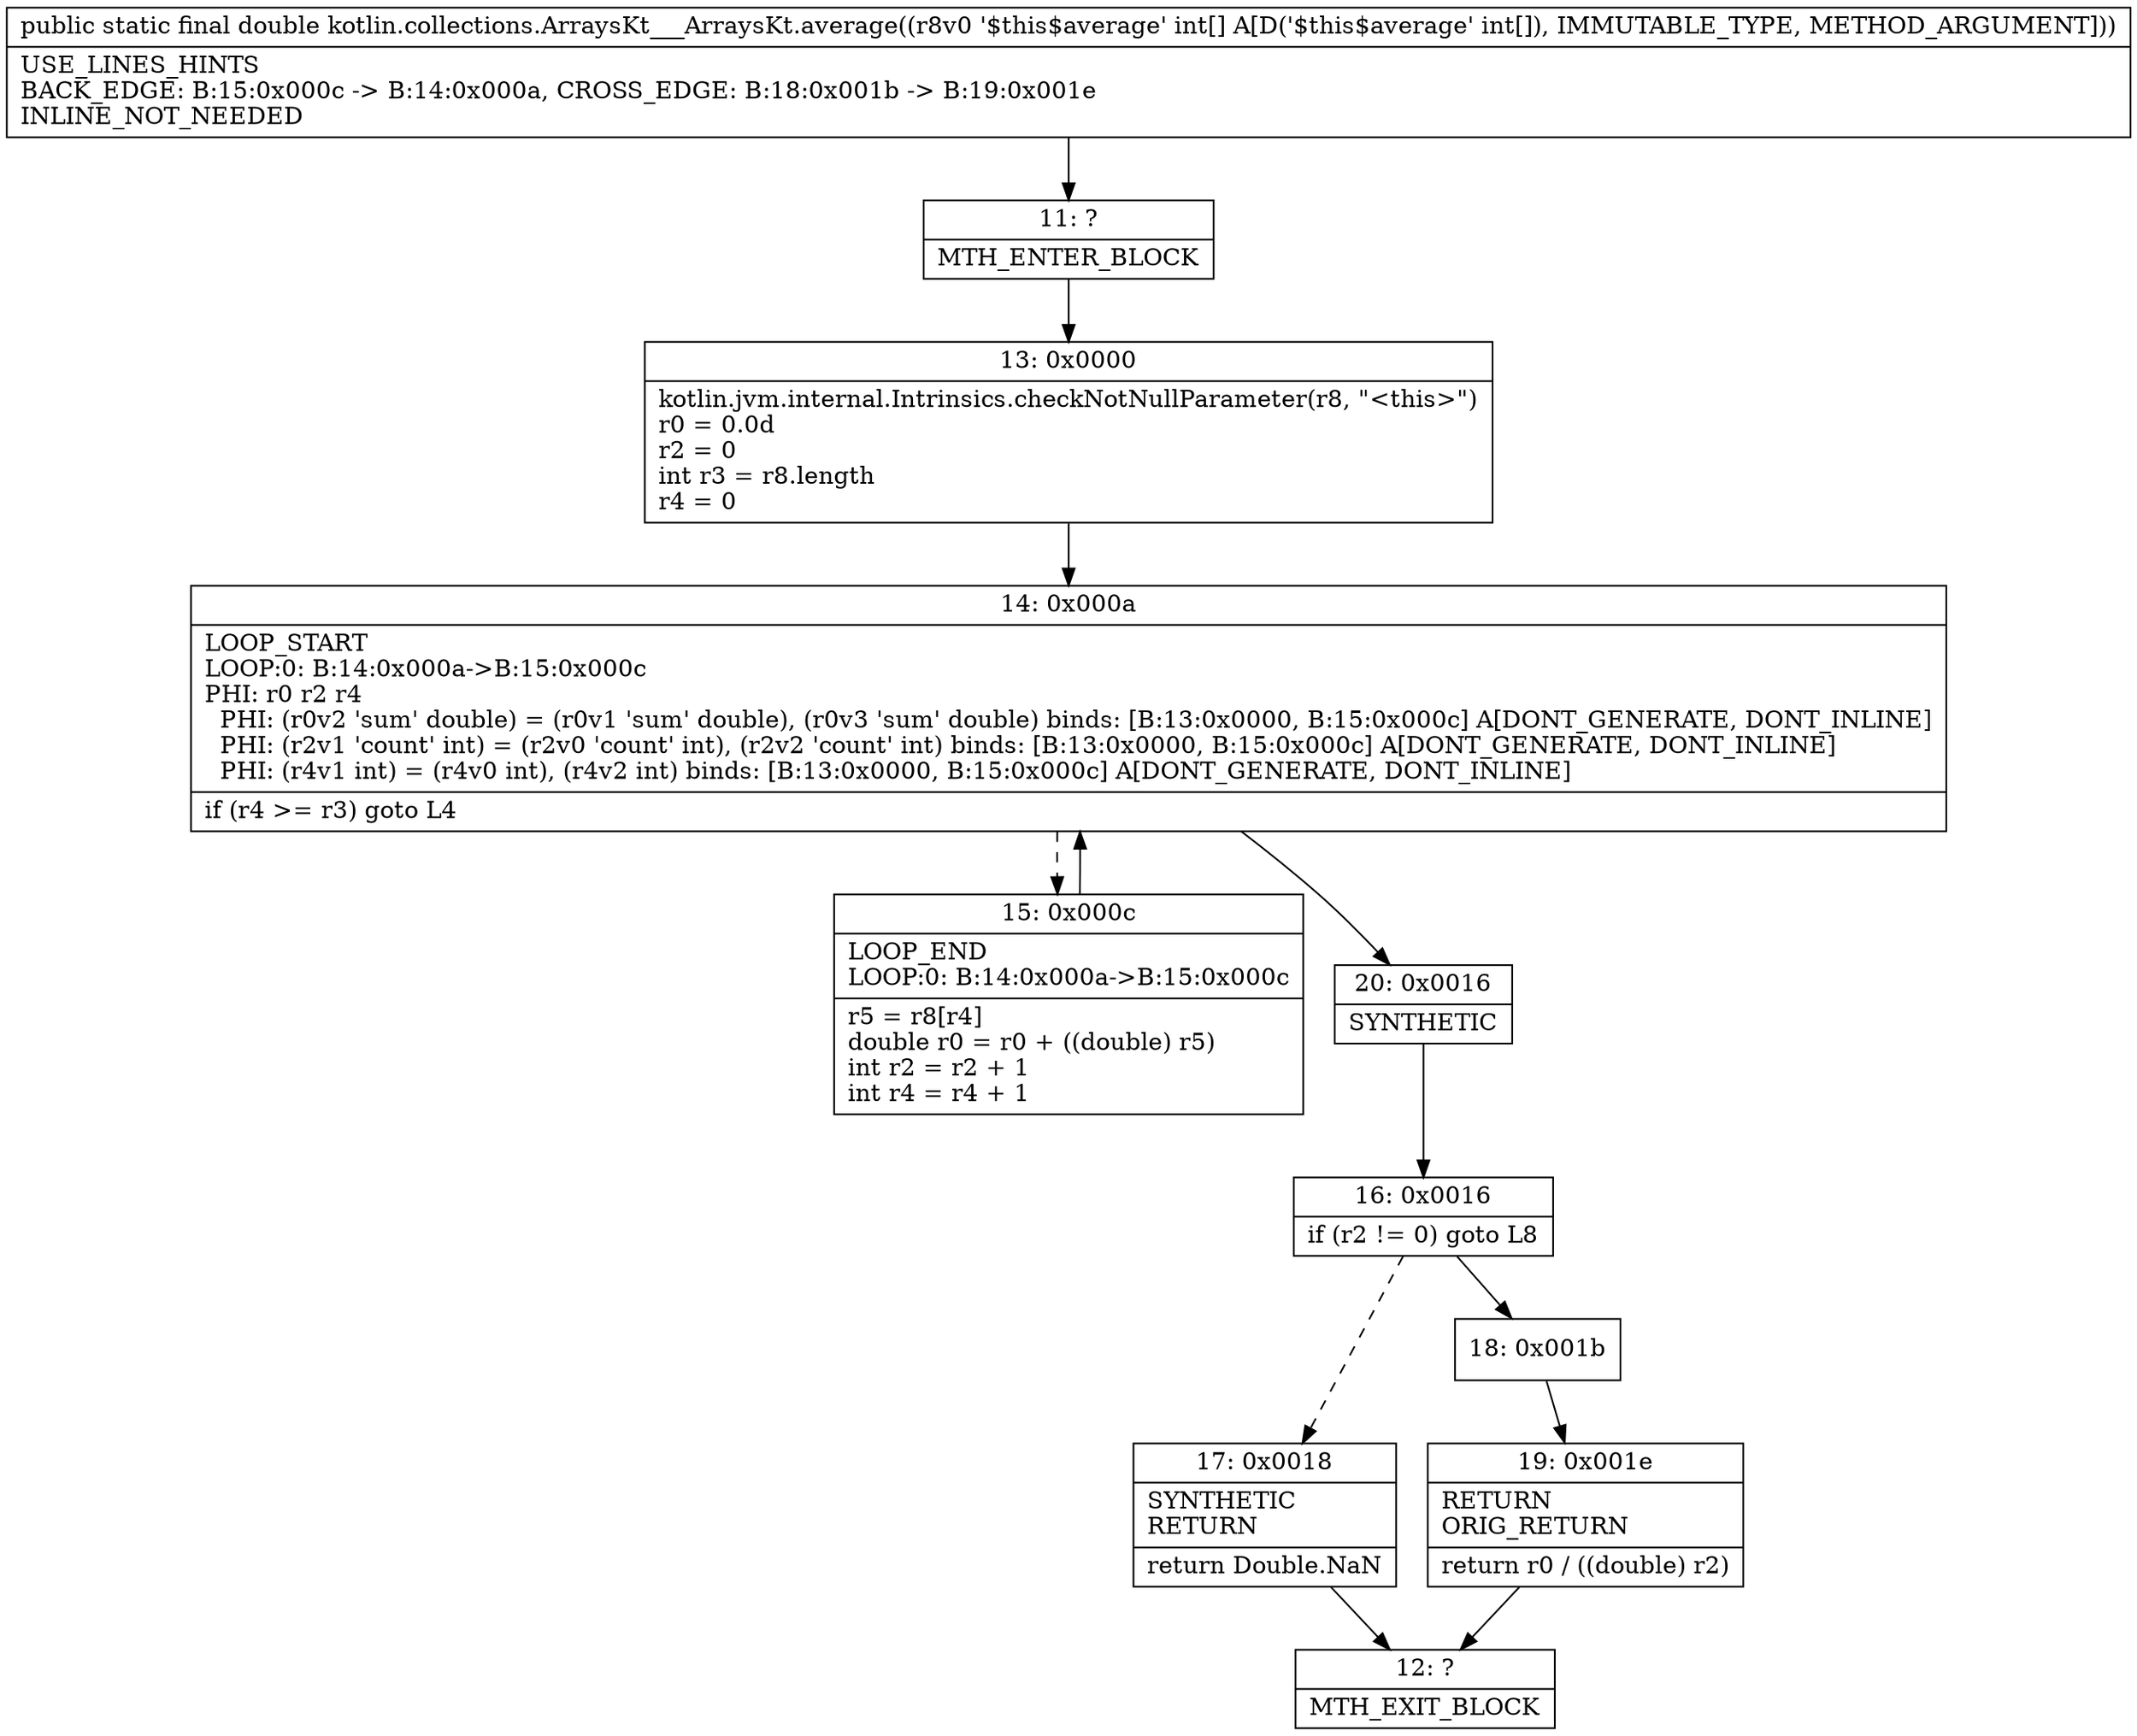 digraph "CFG forkotlin.collections.ArraysKt___ArraysKt.average([I)D" {
Node_11 [shape=record,label="{11\:\ ?|MTH_ENTER_BLOCK\l}"];
Node_13 [shape=record,label="{13\:\ 0x0000|kotlin.jvm.internal.Intrinsics.checkNotNullParameter(r8, \"\<this\>\")\lr0 = 0.0d\lr2 = 0\lint r3 = r8.length\lr4 = 0\l}"];
Node_14 [shape=record,label="{14\:\ 0x000a|LOOP_START\lLOOP:0: B:14:0x000a\-\>B:15:0x000c\lPHI: r0 r2 r4 \l  PHI: (r0v2 'sum' double) = (r0v1 'sum' double), (r0v3 'sum' double) binds: [B:13:0x0000, B:15:0x000c] A[DONT_GENERATE, DONT_INLINE]\l  PHI: (r2v1 'count' int) = (r2v0 'count' int), (r2v2 'count' int) binds: [B:13:0x0000, B:15:0x000c] A[DONT_GENERATE, DONT_INLINE]\l  PHI: (r4v1 int) = (r4v0 int), (r4v2 int) binds: [B:13:0x0000, B:15:0x000c] A[DONT_GENERATE, DONT_INLINE]\l|if (r4 \>= r3) goto L4\l}"];
Node_15 [shape=record,label="{15\:\ 0x000c|LOOP_END\lLOOP:0: B:14:0x000a\-\>B:15:0x000c\l|r5 = r8[r4]\ldouble r0 = r0 + ((double) r5)\lint r2 = r2 + 1\lint r4 = r4 + 1\l}"];
Node_20 [shape=record,label="{20\:\ 0x0016|SYNTHETIC\l}"];
Node_16 [shape=record,label="{16\:\ 0x0016|if (r2 != 0) goto L8\l}"];
Node_17 [shape=record,label="{17\:\ 0x0018|SYNTHETIC\lRETURN\l|return Double.NaN\l}"];
Node_12 [shape=record,label="{12\:\ ?|MTH_EXIT_BLOCK\l}"];
Node_18 [shape=record,label="{18\:\ 0x001b}"];
Node_19 [shape=record,label="{19\:\ 0x001e|RETURN\lORIG_RETURN\l|return r0 \/ ((double) r2)\l}"];
MethodNode[shape=record,label="{public static final double kotlin.collections.ArraysKt___ArraysKt.average((r8v0 '$this$average' int[] A[D('$this$average' int[]), IMMUTABLE_TYPE, METHOD_ARGUMENT]))  | USE_LINES_HINTS\lBACK_EDGE: B:15:0x000c \-\> B:14:0x000a, CROSS_EDGE: B:18:0x001b \-\> B:19:0x001e\lINLINE_NOT_NEEDED\l}"];
MethodNode -> Node_11;Node_11 -> Node_13;
Node_13 -> Node_14;
Node_14 -> Node_15[style=dashed];
Node_14 -> Node_20;
Node_15 -> Node_14;
Node_20 -> Node_16;
Node_16 -> Node_17[style=dashed];
Node_16 -> Node_18;
Node_17 -> Node_12;
Node_18 -> Node_19;
Node_19 -> Node_12;
}

